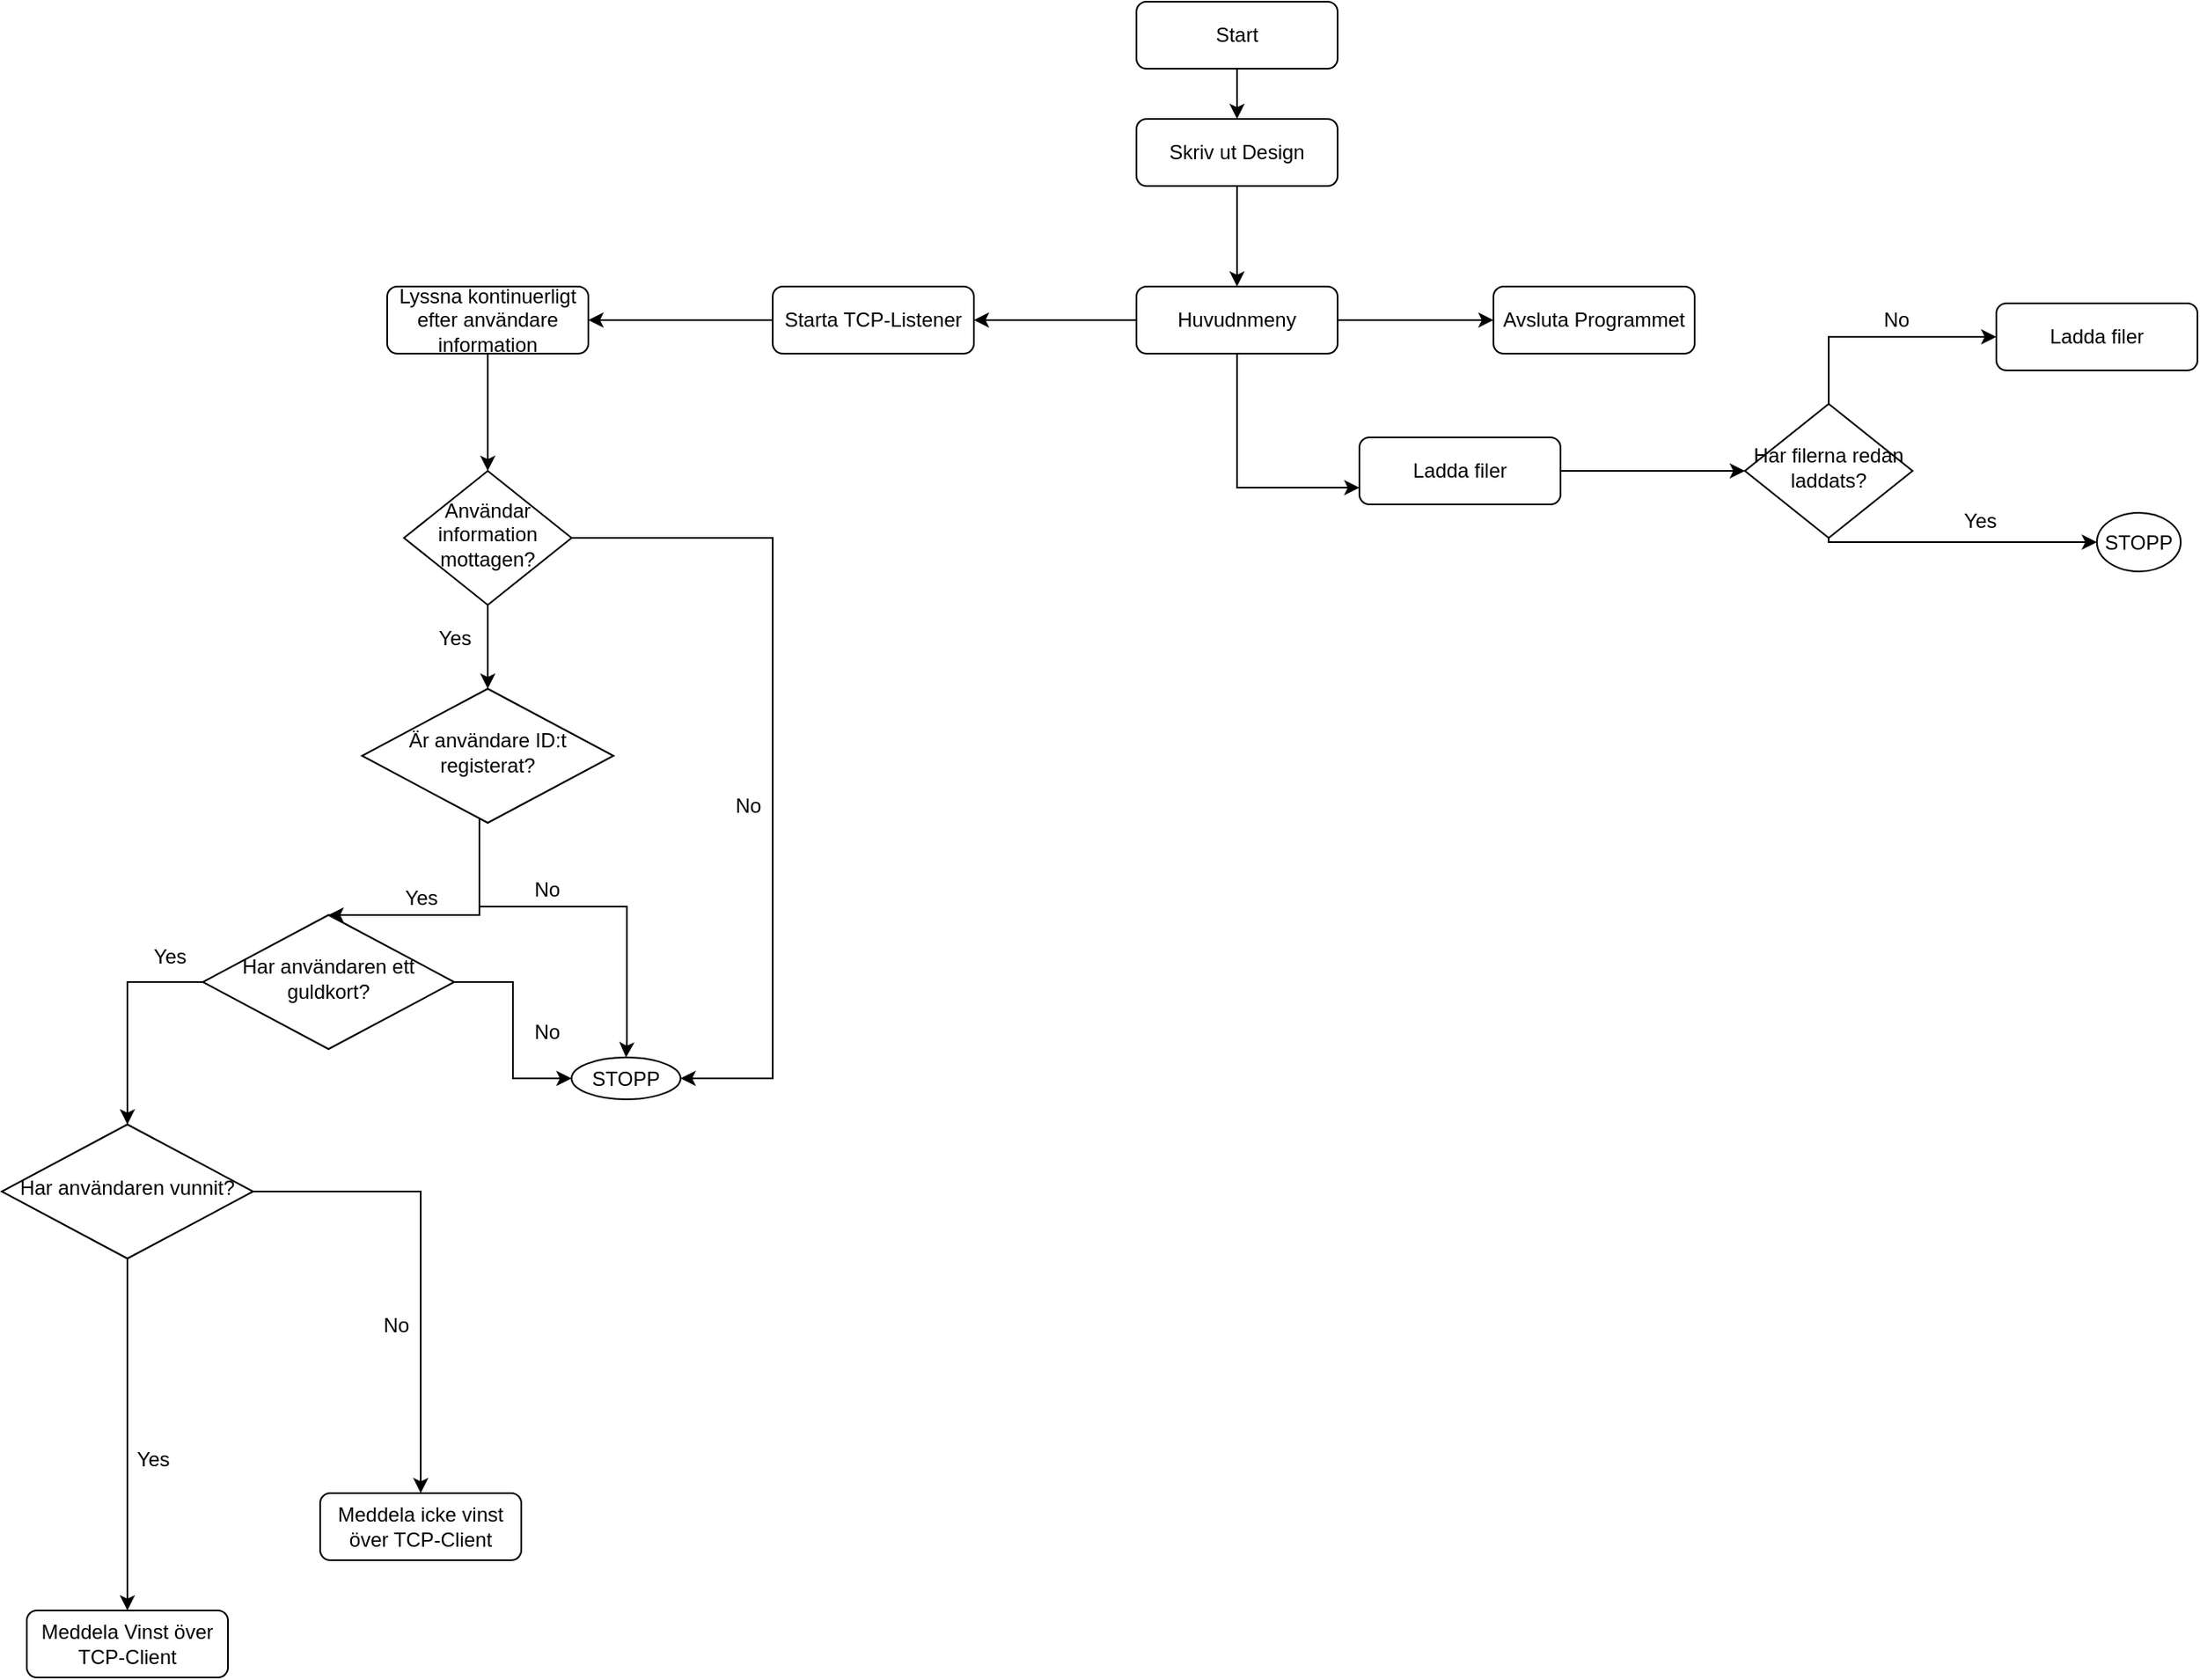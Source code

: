 <mxfile version="13.5.3" type="device"><diagram id="C5RBs43oDa-KdzZeNtuy" name="Page-1"><mxGraphModel dx="2062" dy="1164" grid="1" gridSize="10" guides="1" tooltips="1" connect="1" arrows="1" fold="1" page="1" pageScale="1" pageWidth="1654" pageHeight="1169" math="0" shadow="0"><root><mxCell id="WIyWlLk6GJQsqaUBKTNV-0"/><mxCell id="WIyWlLk6GJQsqaUBKTNV-1" parent="WIyWlLk6GJQsqaUBKTNV-0"/><mxCell id="ptlOHQ275FidpeTh7LV9-37" style="edgeStyle=orthogonalEdgeStyle;rounded=0;orthogonalLoop=1;jettySize=auto;html=1;entryX=0.5;entryY=0;entryDx=0;entryDy=0;" edge="1" parent="WIyWlLk6GJQsqaUBKTNV-1" source="WIyWlLk6GJQsqaUBKTNV-6" target="ptlOHQ275FidpeTh7LV9-0"><mxGeometry relative="1" as="geometry"/></mxCell><mxCell id="ptlOHQ275FidpeTh7LV9-38" style="edgeStyle=orthogonalEdgeStyle;rounded=0;orthogonalLoop=1;jettySize=auto;html=1;entryX=1;entryY=0.5;entryDx=0;entryDy=0;" edge="1" parent="WIyWlLk6GJQsqaUBKTNV-1" source="WIyWlLk6GJQsqaUBKTNV-6" target="ptlOHQ275FidpeTh7LV9-19"><mxGeometry relative="1" as="geometry"><Array as="points"><mxPoint x="550" y="340"/><mxPoint x="550" y="663"/></Array></mxGeometry></mxCell><mxCell id="WIyWlLk6GJQsqaUBKTNV-6" value="Användar information mottagen?" style="rhombus;whiteSpace=wrap;html=1;shadow=0;fontFamily=Helvetica;fontSize=12;align=center;strokeWidth=1;spacing=6;spacingTop=-4;" parent="WIyWlLk6GJQsqaUBKTNV-1" vertex="1"><mxGeometry x="330" y="300" width="100" height="80" as="geometry"/></mxCell><mxCell id="ptlOHQ275FidpeTh7LV9-43" style="edgeStyle=orthogonalEdgeStyle;rounded=0;orthogonalLoop=1;jettySize=auto;html=1;entryX=0.5;entryY=0;entryDx=0;entryDy=0;" edge="1" parent="WIyWlLk6GJQsqaUBKTNV-1" source="WIyWlLk6GJQsqaUBKTNV-7" target="ptlOHQ275FidpeTh7LV9-1"><mxGeometry relative="1" as="geometry"/></mxCell><mxCell id="WIyWlLk6GJQsqaUBKTNV-7" value="Skriv ut Design" style="rounded=1;whiteSpace=wrap;html=1;fontSize=12;glass=0;strokeWidth=1;shadow=0;" parent="WIyWlLk6GJQsqaUBKTNV-1" vertex="1"><mxGeometry x="767" y="90" width="120" height="40" as="geometry"/></mxCell><mxCell id="ptlOHQ275FidpeTh7LV9-6" style="edgeStyle=orthogonalEdgeStyle;rounded=0;orthogonalLoop=1;jettySize=auto;html=1;entryX=0;entryY=0.5;entryDx=0;entryDy=0;" edge="1" parent="WIyWlLk6GJQsqaUBKTNV-1" source="WIyWlLk6GJQsqaUBKTNV-10" target="ptlOHQ275FidpeTh7LV9-5"><mxGeometry relative="1" as="geometry"><mxPoint x="1330" y="351" as="targetPoint"/><Array as="points"><mxPoint x="1180" y="342"/></Array></mxGeometry></mxCell><mxCell id="ptlOHQ275FidpeTh7LV9-8" style="edgeStyle=orthogonalEdgeStyle;rounded=0;orthogonalLoop=1;jettySize=auto;html=1;entryX=0;entryY=0.5;entryDx=0;entryDy=0;" edge="1" parent="WIyWlLk6GJQsqaUBKTNV-1" source="WIyWlLk6GJQsqaUBKTNV-10" target="ptlOHQ275FidpeTh7LV9-4"><mxGeometry relative="1" as="geometry"><Array as="points"><mxPoint x="1180" y="220"/></Array></mxGeometry></mxCell><mxCell id="WIyWlLk6GJQsqaUBKTNV-10" value="Har filerna redan laddats?&lt;br&gt;" style="rhombus;whiteSpace=wrap;html=1;shadow=0;fontFamily=Helvetica;fontSize=12;align=center;strokeWidth=1;spacing=6;spacingTop=-4;" parent="WIyWlLk6GJQsqaUBKTNV-1" vertex="1"><mxGeometry x="1130" y="260" width="100" height="80" as="geometry"/></mxCell><mxCell id="ptlOHQ275FidpeTh7LV9-41" style="edgeStyle=orthogonalEdgeStyle;rounded=0;orthogonalLoop=1;jettySize=auto;html=1;entryX=1;entryY=0.5;entryDx=0;entryDy=0;" edge="1" parent="WIyWlLk6GJQsqaUBKTNV-1" source="WIyWlLk6GJQsqaUBKTNV-11" target="ptlOHQ275FidpeTh7LV9-11"><mxGeometry relative="1" as="geometry"/></mxCell><mxCell id="WIyWlLk6GJQsqaUBKTNV-11" value="Starta TCP-Listener" style="rounded=1;whiteSpace=wrap;html=1;fontSize=12;glass=0;strokeWidth=1;shadow=0;" parent="WIyWlLk6GJQsqaUBKTNV-1" vertex="1"><mxGeometry x="550" y="190" width="120" height="40" as="geometry"/></mxCell><mxCell id="WIyWlLk6GJQsqaUBKTNV-12" value="Avsluta Programmet&lt;br&gt;" style="rounded=1;whiteSpace=wrap;html=1;fontSize=12;glass=0;strokeWidth=1;shadow=0;" parent="WIyWlLk6GJQsqaUBKTNV-1" vertex="1"><mxGeometry x="980" y="190" width="120" height="40" as="geometry"/></mxCell><mxCell id="ptlOHQ275FidpeTh7LV9-17" style="edgeStyle=orthogonalEdgeStyle;rounded=0;orthogonalLoop=1;jettySize=auto;html=1;entryX=0.5;entryY=0;entryDx=0;entryDy=0;" edge="1" parent="WIyWlLk6GJQsqaUBKTNV-1" source="ptlOHQ275FidpeTh7LV9-0" target="ptlOHQ275FidpeTh7LV9-13"><mxGeometry relative="1" as="geometry"><Array as="points"><mxPoint x="375" y="565"/></Array></mxGeometry></mxCell><mxCell id="ptlOHQ275FidpeTh7LV9-21" style="edgeStyle=orthogonalEdgeStyle;rounded=0;orthogonalLoop=1;jettySize=auto;html=1;entryX=0.5;entryY=0;entryDx=0;entryDy=0;" edge="1" parent="WIyWlLk6GJQsqaUBKTNV-1" source="ptlOHQ275FidpeTh7LV9-0" target="ptlOHQ275FidpeTh7LV9-19"><mxGeometry relative="1" as="geometry"><Array as="points"><mxPoint x="375" y="560"/><mxPoint x="463" y="560"/><mxPoint x="463" y="640"/></Array></mxGeometry></mxCell><mxCell id="ptlOHQ275FidpeTh7LV9-0" value="Är användare ID:t registerat?" style="rhombus;whiteSpace=wrap;html=1;shadow=0;fontFamily=Helvetica;fontSize=12;align=center;strokeWidth=1;spacing=6;spacingTop=-4;" vertex="1" parent="WIyWlLk6GJQsqaUBKTNV-1"><mxGeometry x="305" y="430" width="150" height="80" as="geometry"/></mxCell><mxCell id="ptlOHQ275FidpeTh7LV9-42" style="edgeStyle=orthogonalEdgeStyle;rounded=0;orthogonalLoop=1;jettySize=auto;html=1;entryX=1;entryY=0.5;entryDx=0;entryDy=0;" edge="1" parent="WIyWlLk6GJQsqaUBKTNV-1" source="ptlOHQ275FidpeTh7LV9-1" target="WIyWlLk6GJQsqaUBKTNV-11"><mxGeometry relative="1" as="geometry"/></mxCell><mxCell id="ptlOHQ275FidpeTh7LV9-44" style="edgeStyle=orthogonalEdgeStyle;rounded=0;orthogonalLoop=1;jettySize=auto;html=1;entryX=0;entryY=0.5;entryDx=0;entryDy=0;" edge="1" parent="WIyWlLk6GJQsqaUBKTNV-1" source="ptlOHQ275FidpeTh7LV9-1" target="WIyWlLk6GJQsqaUBKTNV-12"><mxGeometry relative="1" as="geometry"/></mxCell><mxCell id="ptlOHQ275FidpeTh7LV9-45" style="edgeStyle=orthogonalEdgeStyle;rounded=0;orthogonalLoop=1;jettySize=auto;html=1;entryX=0;entryY=0.75;entryDx=0;entryDy=0;" edge="1" parent="WIyWlLk6GJQsqaUBKTNV-1" source="ptlOHQ275FidpeTh7LV9-1" target="ptlOHQ275FidpeTh7LV9-3"><mxGeometry relative="1" as="geometry"><mxPoint x="840" y="310" as="targetPoint"/><Array as="points"><mxPoint x="827" y="310"/></Array></mxGeometry></mxCell><mxCell id="ptlOHQ275FidpeTh7LV9-1" value="Huvudnmeny" style="rounded=1;whiteSpace=wrap;html=1;fontSize=12;glass=0;strokeWidth=1;shadow=0;" vertex="1" parent="WIyWlLk6GJQsqaUBKTNV-1"><mxGeometry x="767" y="190" width="120" height="40" as="geometry"/></mxCell><mxCell id="ptlOHQ275FidpeTh7LV9-46" style="edgeStyle=orthogonalEdgeStyle;rounded=0;orthogonalLoop=1;jettySize=auto;html=1;" edge="1" parent="WIyWlLk6GJQsqaUBKTNV-1" source="ptlOHQ275FidpeTh7LV9-2" target="WIyWlLk6GJQsqaUBKTNV-7"><mxGeometry relative="1" as="geometry"/></mxCell><mxCell id="ptlOHQ275FidpeTh7LV9-2" value="Start&lt;br&gt;" style="rounded=1;whiteSpace=wrap;html=1;fontSize=12;glass=0;strokeWidth=1;shadow=0;" vertex="1" parent="WIyWlLk6GJQsqaUBKTNV-1"><mxGeometry x="767" y="20" width="120" height="40" as="geometry"/></mxCell><mxCell id="ptlOHQ275FidpeTh7LV9-47" style="edgeStyle=orthogonalEdgeStyle;rounded=0;orthogonalLoop=1;jettySize=auto;html=1;entryX=0;entryY=0.5;entryDx=0;entryDy=0;" edge="1" parent="WIyWlLk6GJQsqaUBKTNV-1" source="ptlOHQ275FidpeTh7LV9-3" target="WIyWlLk6GJQsqaUBKTNV-10"><mxGeometry relative="1" as="geometry"/></mxCell><mxCell id="ptlOHQ275FidpeTh7LV9-3" value="Ladda filer&lt;br&gt;" style="rounded=1;whiteSpace=wrap;html=1;fontSize=12;glass=0;strokeWidth=1;shadow=0;" vertex="1" parent="WIyWlLk6GJQsqaUBKTNV-1"><mxGeometry x="900" y="280" width="120" height="40" as="geometry"/></mxCell><mxCell id="ptlOHQ275FidpeTh7LV9-4" value="Ladda filer&lt;br&gt;" style="rounded=1;whiteSpace=wrap;html=1;fontSize=12;glass=0;strokeWidth=1;shadow=0;" vertex="1" parent="WIyWlLk6GJQsqaUBKTNV-1"><mxGeometry x="1280" y="200" width="120" height="40" as="geometry"/></mxCell><mxCell id="ptlOHQ275FidpeTh7LV9-5" value="STOPP&lt;br&gt;" style="ellipse;whiteSpace=wrap;html=1;" vertex="1" parent="WIyWlLk6GJQsqaUBKTNV-1"><mxGeometry x="1340" y="325" width="50" height="35" as="geometry"/></mxCell><mxCell id="ptlOHQ275FidpeTh7LV9-7" value="Yes&lt;br&gt;" style="text;html=1;align=center;verticalAlign=middle;resizable=0;points=[];autosize=1;" vertex="1" parent="WIyWlLk6GJQsqaUBKTNV-1"><mxGeometry x="1250" y="320" width="40" height="20" as="geometry"/></mxCell><mxCell id="ptlOHQ275FidpeTh7LV9-9" value="No" style="text;html=1;align=center;verticalAlign=middle;resizable=0;points=[];autosize=1;" vertex="1" parent="WIyWlLk6GJQsqaUBKTNV-1"><mxGeometry x="1205" y="200" width="30" height="20" as="geometry"/></mxCell><mxCell id="ptlOHQ275FidpeTh7LV9-39" style="edgeStyle=orthogonalEdgeStyle;rounded=0;orthogonalLoop=1;jettySize=auto;html=1;entryX=0.5;entryY=0;entryDx=0;entryDy=0;" edge="1" parent="WIyWlLk6GJQsqaUBKTNV-1" source="ptlOHQ275FidpeTh7LV9-11" target="WIyWlLk6GJQsqaUBKTNV-6"><mxGeometry relative="1" as="geometry"/></mxCell><mxCell id="ptlOHQ275FidpeTh7LV9-11" value="Lyssna kontinuerligt efter användare information" style="rounded=1;whiteSpace=wrap;html=1;fontSize=12;glass=0;strokeWidth=1;shadow=0;" vertex="1" parent="WIyWlLk6GJQsqaUBKTNV-1"><mxGeometry x="320" y="190" width="120" height="40" as="geometry"/></mxCell><mxCell id="ptlOHQ275FidpeTh7LV9-15" style="edgeStyle=orthogonalEdgeStyle;rounded=0;orthogonalLoop=1;jettySize=auto;html=1;entryX=0.5;entryY=0;entryDx=0;entryDy=0;" edge="1" parent="WIyWlLk6GJQsqaUBKTNV-1" source="ptlOHQ275FidpeTh7LV9-13" target="ptlOHQ275FidpeTh7LV9-14"><mxGeometry relative="1" as="geometry"><mxPoint x="170" y="690" as="targetPoint"/><Array as="points"><mxPoint x="165" y="605"/></Array></mxGeometry></mxCell><mxCell id="ptlOHQ275FidpeTh7LV9-29" style="edgeStyle=orthogonalEdgeStyle;rounded=0;orthogonalLoop=1;jettySize=auto;html=1;entryX=0;entryY=0.5;entryDx=0;entryDy=0;" edge="1" parent="WIyWlLk6GJQsqaUBKTNV-1" source="ptlOHQ275FidpeTh7LV9-13" target="ptlOHQ275FidpeTh7LV9-19"><mxGeometry relative="1" as="geometry"/></mxCell><mxCell id="ptlOHQ275FidpeTh7LV9-13" value="Har användaren ett guldkort?" style="rhombus;whiteSpace=wrap;html=1;shadow=0;fontFamily=Helvetica;fontSize=12;align=center;strokeWidth=1;spacing=6;spacingTop=-4;" vertex="1" parent="WIyWlLk6GJQsqaUBKTNV-1"><mxGeometry x="210" y="565" width="150" height="80" as="geometry"/></mxCell><mxCell id="ptlOHQ275FidpeTh7LV9-24" style="edgeStyle=orthogonalEdgeStyle;rounded=0;orthogonalLoop=1;jettySize=auto;html=1;entryX=0.5;entryY=0;entryDx=0;entryDy=0;" edge="1" parent="WIyWlLk6GJQsqaUBKTNV-1" source="ptlOHQ275FidpeTh7LV9-14" target="ptlOHQ275FidpeTh7LV9-23"><mxGeometry relative="1" as="geometry"/></mxCell><mxCell id="ptlOHQ275FidpeTh7LV9-27" style="edgeStyle=orthogonalEdgeStyle;rounded=0;orthogonalLoop=1;jettySize=auto;html=1;entryX=0.5;entryY=0;entryDx=0;entryDy=0;" edge="1" parent="WIyWlLk6GJQsqaUBKTNV-1" source="ptlOHQ275FidpeTh7LV9-14" target="ptlOHQ275FidpeTh7LV9-26"><mxGeometry relative="1" as="geometry"><mxPoint x="310" y="730" as="targetPoint"/><Array as="points"><mxPoint x="340" y="730"/></Array></mxGeometry></mxCell><mxCell id="ptlOHQ275FidpeTh7LV9-14" value="Har användaren vunnit?" style="rhombus;whiteSpace=wrap;html=1;shadow=0;fontFamily=Helvetica;fontSize=12;align=center;strokeWidth=1;spacing=6;spacingTop=-4;" vertex="1" parent="WIyWlLk6GJQsqaUBKTNV-1"><mxGeometry x="90" y="690" width="150" height="80" as="geometry"/></mxCell><mxCell id="ptlOHQ275FidpeTh7LV9-16" value="Yes&lt;br&gt;" style="text;html=1;align=center;verticalAlign=middle;resizable=0;points=[];autosize=1;" vertex="1" parent="WIyWlLk6GJQsqaUBKTNV-1"><mxGeometry x="170" y="580" width="40" height="20" as="geometry"/></mxCell><mxCell id="ptlOHQ275FidpeTh7LV9-18" value="Yes&lt;br&gt;" style="text;html=1;align=center;verticalAlign=middle;resizable=0;points=[];autosize=1;" vertex="1" parent="WIyWlLk6GJQsqaUBKTNV-1"><mxGeometry x="320" y="545" width="40" height="20" as="geometry"/></mxCell><mxCell id="ptlOHQ275FidpeTh7LV9-19" value="STOPP&lt;br&gt;" style="ellipse;whiteSpace=wrap;html=1;" vertex="1" parent="WIyWlLk6GJQsqaUBKTNV-1"><mxGeometry x="430" y="650" width="65" height="25" as="geometry"/></mxCell><mxCell id="ptlOHQ275FidpeTh7LV9-22" value="No&lt;br&gt;" style="text;html=1;align=center;verticalAlign=middle;resizable=0;points=[];autosize=1;" vertex="1" parent="WIyWlLk6GJQsqaUBKTNV-1"><mxGeometry x="400" y="540" width="30" height="20" as="geometry"/></mxCell><mxCell id="ptlOHQ275FidpeTh7LV9-23" value="Meddela Vinst över TCP-Client&lt;br&gt;" style="rounded=1;whiteSpace=wrap;html=1;fontSize=12;glass=0;strokeWidth=1;shadow=0;" vertex="1" parent="WIyWlLk6GJQsqaUBKTNV-1"><mxGeometry x="105" y="980" width="120" height="40" as="geometry"/></mxCell><mxCell id="ptlOHQ275FidpeTh7LV9-25" value="Yes&lt;br&gt;" style="text;html=1;align=center;verticalAlign=middle;resizable=0;points=[];autosize=1;" vertex="1" parent="WIyWlLk6GJQsqaUBKTNV-1"><mxGeometry x="160" y="880" width="40" height="20" as="geometry"/></mxCell><mxCell id="ptlOHQ275FidpeTh7LV9-26" value="Meddela icke vinst över TCP-Client" style="rounded=1;whiteSpace=wrap;html=1;fontSize=12;glass=0;strokeWidth=1;shadow=0;" vertex="1" parent="WIyWlLk6GJQsqaUBKTNV-1"><mxGeometry x="280" y="910" width="120" height="40" as="geometry"/></mxCell><mxCell id="ptlOHQ275FidpeTh7LV9-28" value="No" style="text;html=1;align=center;verticalAlign=middle;resizable=0;points=[];autosize=1;" vertex="1" parent="WIyWlLk6GJQsqaUBKTNV-1"><mxGeometry x="310" y="800" width="30" height="20" as="geometry"/></mxCell><mxCell id="ptlOHQ275FidpeTh7LV9-30" value="No" style="text;html=1;align=center;verticalAlign=middle;resizable=0;points=[];autosize=1;" vertex="1" parent="WIyWlLk6GJQsqaUBKTNV-1"><mxGeometry x="400" y="625" width="30" height="20" as="geometry"/></mxCell><mxCell id="ptlOHQ275FidpeTh7LV9-33" value="Yes" style="text;html=1;align=center;verticalAlign=middle;resizable=0;points=[];autosize=1;" vertex="1" parent="WIyWlLk6GJQsqaUBKTNV-1"><mxGeometry x="340" y="390" width="40" height="20" as="geometry"/></mxCell><mxCell id="ptlOHQ275FidpeTh7LV9-35" value="No" style="text;html=1;align=center;verticalAlign=middle;resizable=0;points=[];autosize=1;" vertex="1" parent="WIyWlLk6GJQsqaUBKTNV-1"><mxGeometry x="520" y="490" width="30" height="20" as="geometry"/></mxCell></root></mxGraphModel></diagram></mxfile>